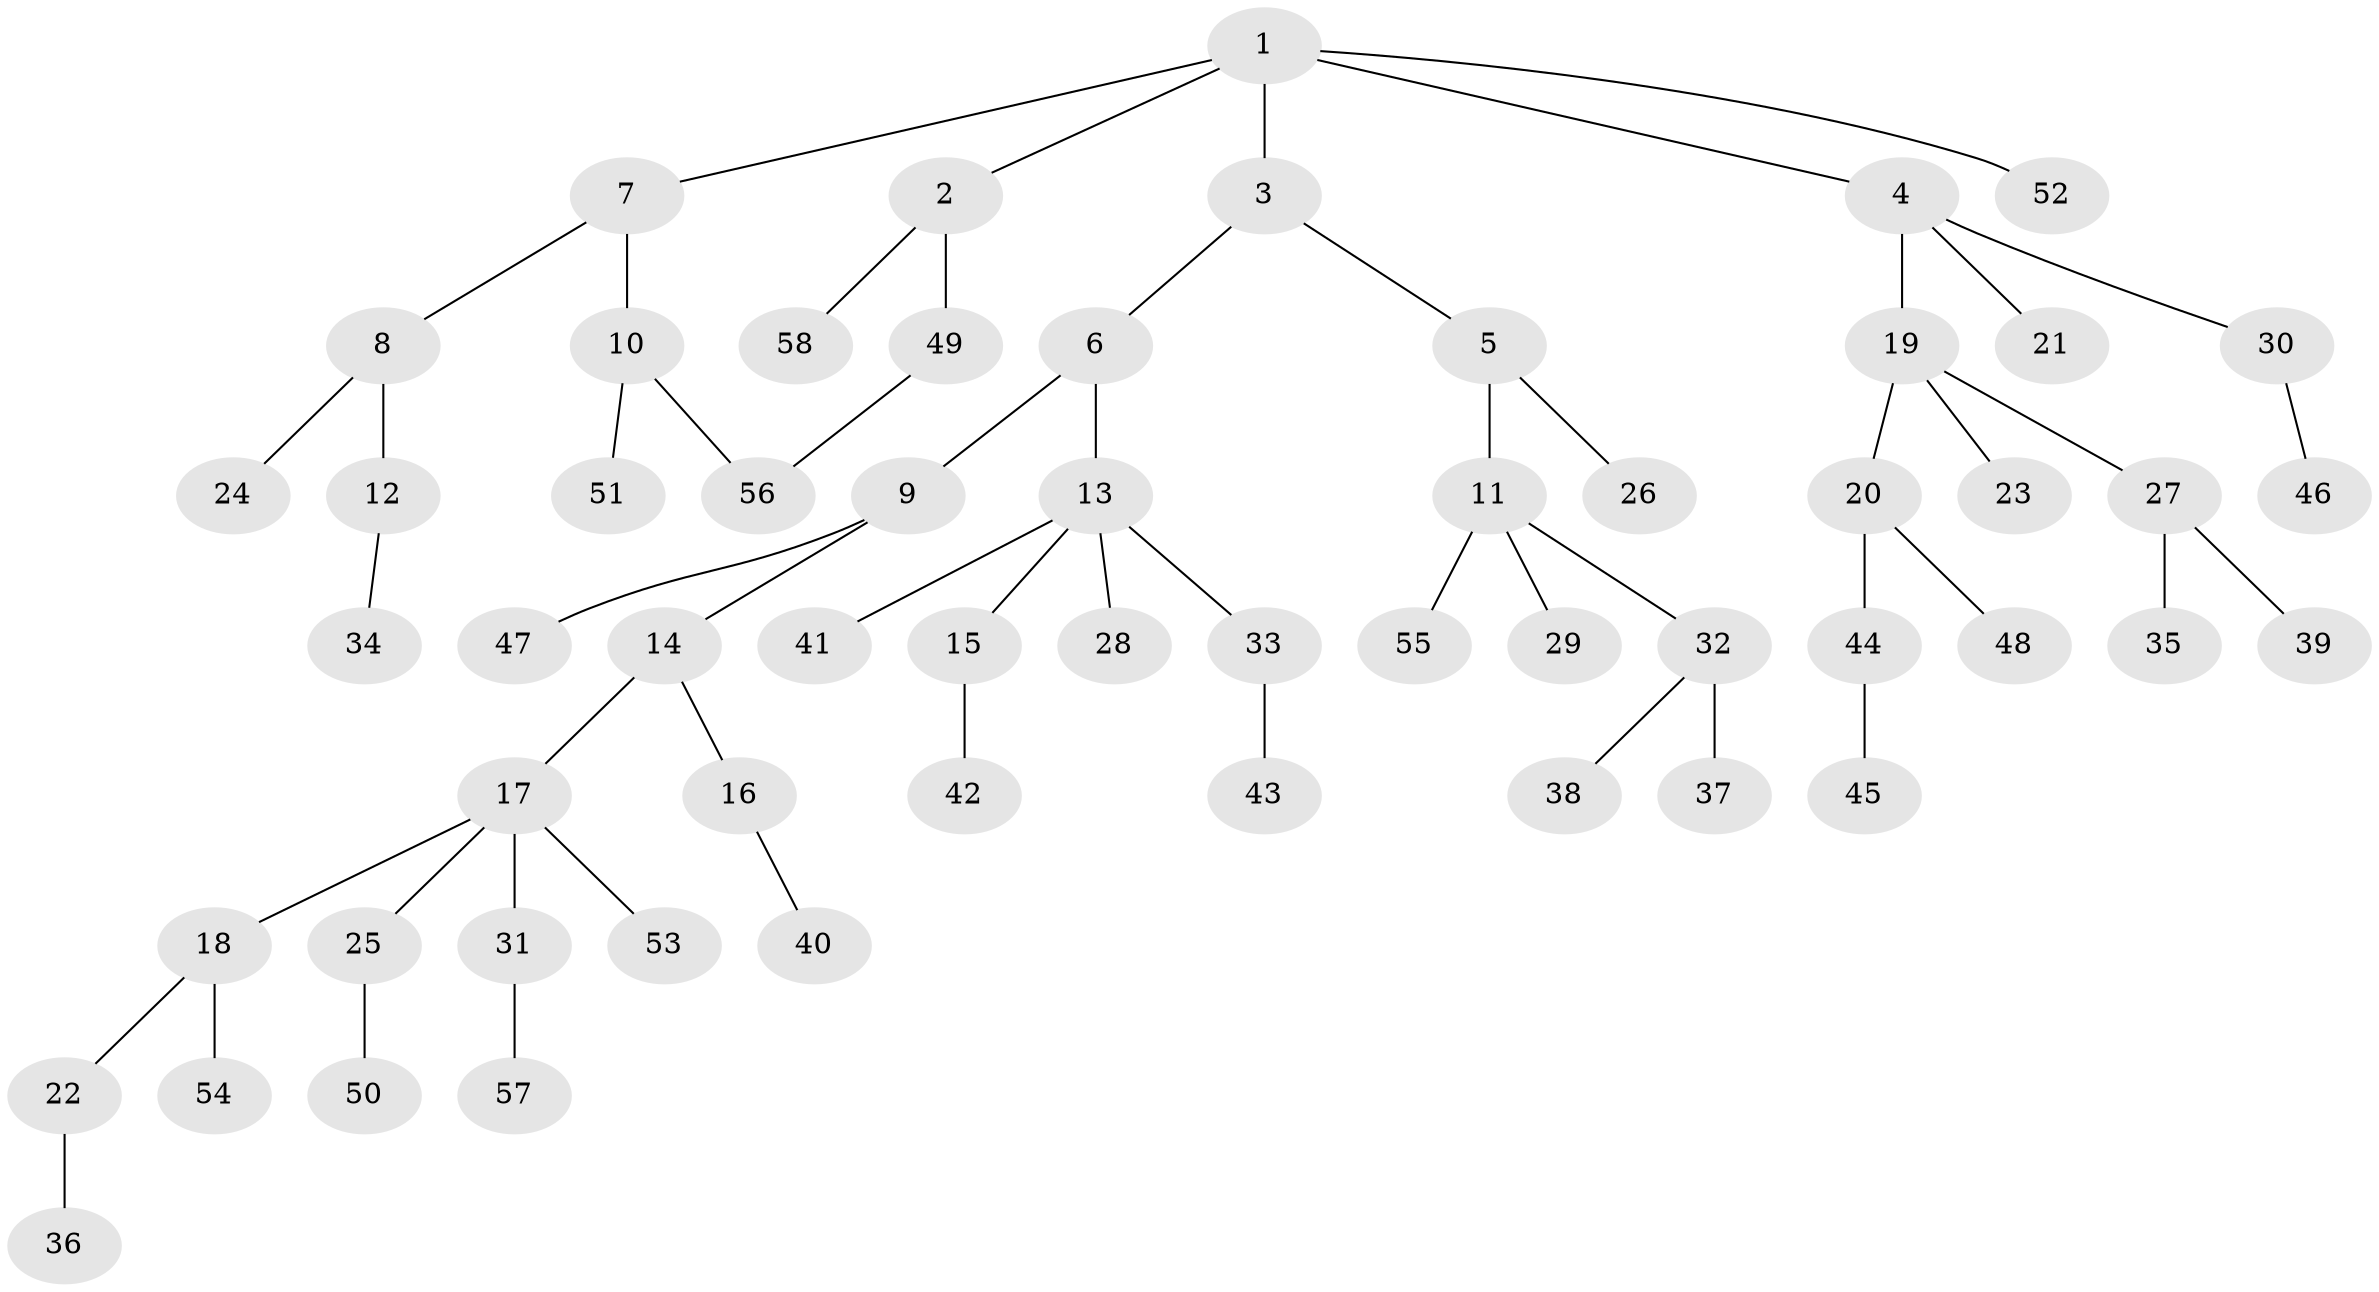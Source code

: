 // Generated by graph-tools (version 1.1) at 2025/49/03/09/25 03:49:24]
// undirected, 58 vertices, 58 edges
graph export_dot {
graph [start="1"]
  node [color=gray90,style=filled];
  1;
  2;
  3;
  4;
  5;
  6;
  7;
  8;
  9;
  10;
  11;
  12;
  13;
  14;
  15;
  16;
  17;
  18;
  19;
  20;
  21;
  22;
  23;
  24;
  25;
  26;
  27;
  28;
  29;
  30;
  31;
  32;
  33;
  34;
  35;
  36;
  37;
  38;
  39;
  40;
  41;
  42;
  43;
  44;
  45;
  46;
  47;
  48;
  49;
  50;
  51;
  52;
  53;
  54;
  55;
  56;
  57;
  58;
  1 -- 2;
  1 -- 3;
  1 -- 4;
  1 -- 7;
  1 -- 52;
  2 -- 49;
  2 -- 58;
  3 -- 5;
  3 -- 6;
  4 -- 19;
  4 -- 21;
  4 -- 30;
  5 -- 11;
  5 -- 26;
  6 -- 9;
  6 -- 13;
  7 -- 8;
  7 -- 10;
  8 -- 12;
  8 -- 24;
  9 -- 14;
  9 -- 47;
  10 -- 51;
  10 -- 56;
  11 -- 29;
  11 -- 32;
  11 -- 55;
  12 -- 34;
  13 -- 15;
  13 -- 28;
  13 -- 33;
  13 -- 41;
  14 -- 16;
  14 -- 17;
  15 -- 42;
  16 -- 40;
  17 -- 18;
  17 -- 25;
  17 -- 31;
  17 -- 53;
  18 -- 22;
  18 -- 54;
  19 -- 20;
  19 -- 23;
  19 -- 27;
  20 -- 44;
  20 -- 48;
  22 -- 36;
  25 -- 50;
  27 -- 35;
  27 -- 39;
  30 -- 46;
  31 -- 57;
  32 -- 37;
  32 -- 38;
  33 -- 43;
  44 -- 45;
  49 -- 56;
}
